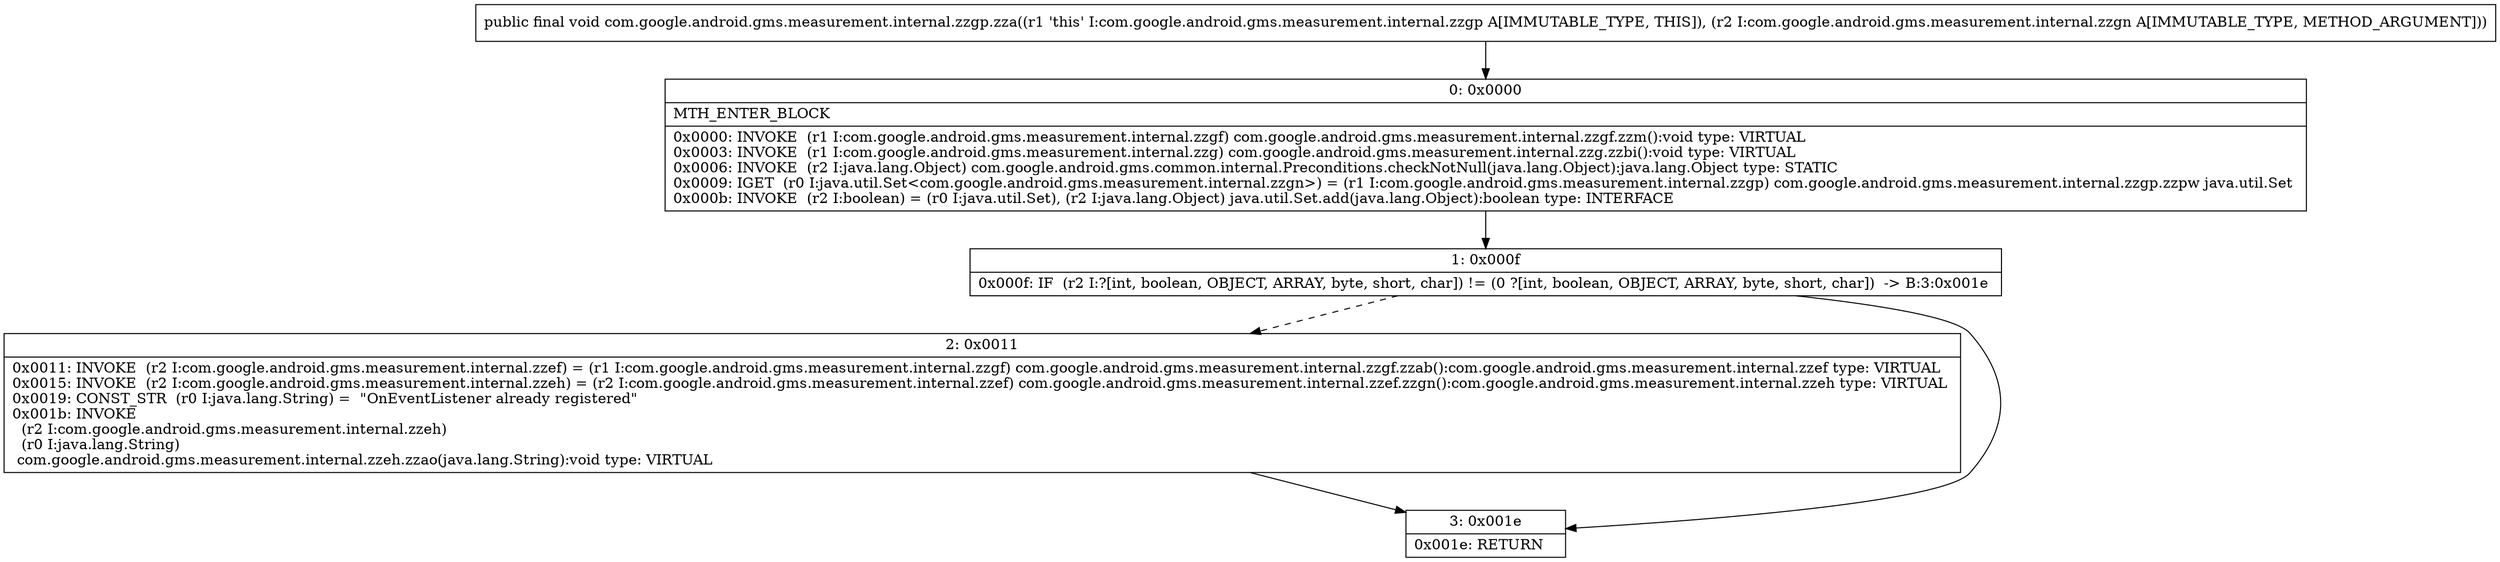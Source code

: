 digraph "CFG forcom.google.android.gms.measurement.internal.zzgp.zza(Lcom\/google\/android\/gms\/measurement\/internal\/zzgn;)V" {
Node_0 [shape=record,label="{0\:\ 0x0000|MTH_ENTER_BLOCK\l|0x0000: INVOKE  (r1 I:com.google.android.gms.measurement.internal.zzgf) com.google.android.gms.measurement.internal.zzgf.zzm():void type: VIRTUAL \l0x0003: INVOKE  (r1 I:com.google.android.gms.measurement.internal.zzg) com.google.android.gms.measurement.internal.zzg.zzbi():void type: VIRTUAL \l0x0006: INVOKE  (r2 I:java.lang.Object) com.google.android.gms.common.internal.Preconditions.checkNotNull(java.lang.Object):java.lang.Object type: STATIC \l0x0009: IGET  (r0 I:java.util.Set\<com.google.android.gms.measurement.internal.zzgn\>) = (r1 I:com.google.android.gms.measurement.internal.zzgp) com.google.android.gms.measurement.internal.zzgp.zzpw java.util.Set \l0x000b: INVOKE  (r2 I:boolean) = (r0 I:java.util.Set), (r2 I:java.lang.Object) java.util.Set.add(java.lang.Object):boolean type: INTERFACE \l}"];
Node_1 [shape=record,label="{1\:\ 0x000f|0x000f: IF  (r2 I:?[int, boolean, OBJECT, ARRAY, byte, short, char]) != (0 ?[int, boolean, OBJECT, ARRAY, byte, short, char])  \-\> B:3:0x001e \l}"];
Node_2 [shape=record,label="{2\:\ 0x0011|0x0011: INVOKE  (r2 I:com.google.android.gms.measurement.internal.zzef) = (r1 I:com.google.android.gms.measurement.internal.zzgf) com.google.android.gms.measurement.internal.zzgf.zzab():com.google.android.gms.measurement.internal.zzef type: VIRTUAL \l0x0015: INVOKE  (r2 I:com.google.android.gms.measurement.internal.zzeh) = (r2 I:com.google.android.gms.measurement.internal.zzef) com.google.android.gms.measurement.internal.zzef.zzgn():com.google.android.gms.measurement.internal.zzeh type: VIRTUAL \l0x0019: CONST_STR  (r0 I:java.lang.String) =  \"OnEventListener already registered\" \l0x001b: INVOKE  \l  (r2 I:com.google.android.gms.measurement.internal.zzeh)\l  (r0 I:java.lang.String)\l com.google.android.gms.measurement.internal.zzeh.zzao(java.lang.String):void type: VIRTUAL \l}"];
Node_3 [shape=record,label="{3\:\ 0x001e|0x001e: RETURN   \l}"];
MethodNode[shape=record,label="{public final void com.google.android.gms.measurement.internal.zzgp.zza((r1 'this' I:com.google.android.gms.measurement.internal.zzgp A[IMMUTABLE_TYPE, THIS]), (r2 I:com.google.android.gms.measurement.internal.zzgn A[IMMUTABLE_TYPE, METHOD_ARGUMENT])) }"];
MethodNode -> Node_0;
Node_0 -> Node_1;
Node_1 -> Node_2[style=dashed];
Node_1 -> Node_3;
Node_2 -> Node_3;
}

